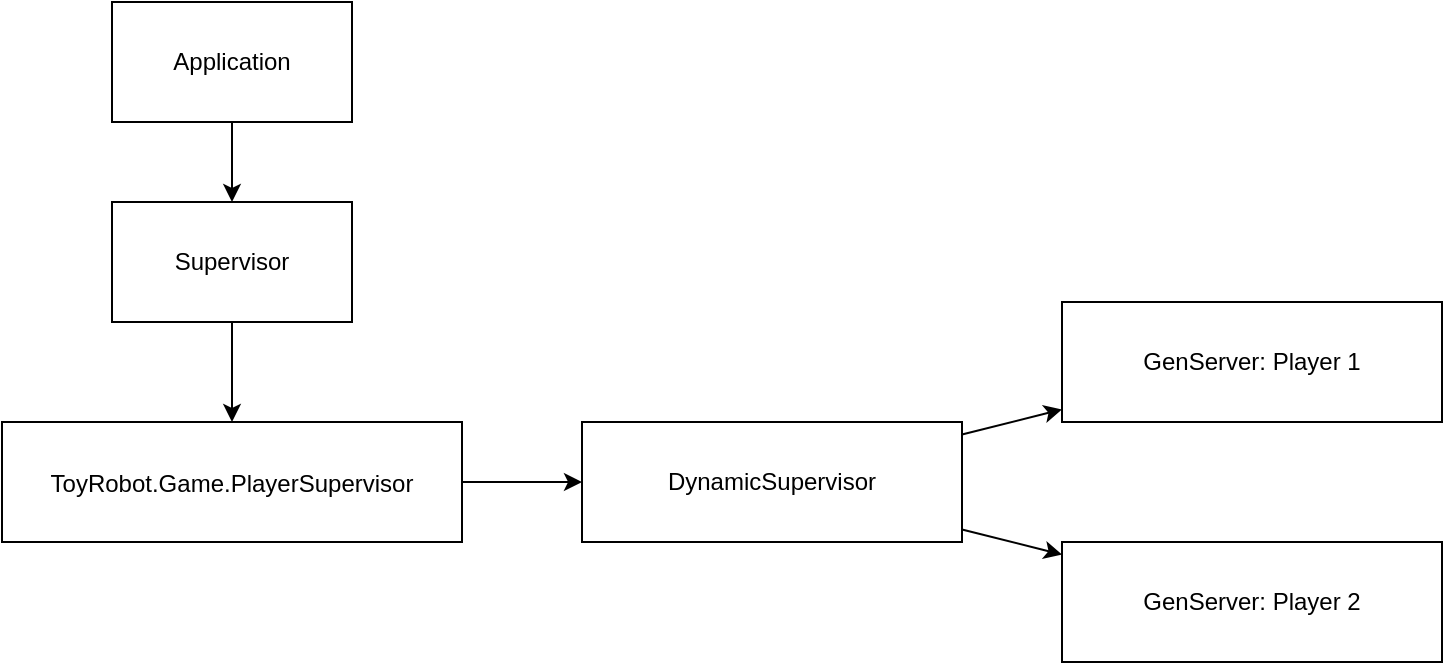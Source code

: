 <mxfile version="20.3.6" type="github">
  <diagram id="sDCgQUThUlEmUY2Jjlad" name="Page-1">
    <mxGraphModel dx="786" dy="444" grid="1" gridSize="10" guides="1" tooltips="1" connect="1" arrows="1" fold="1" page="1" pageScale="1" pageWidth="850" pageHeight="1100" math="0" shadow="0">
      <root>
        <mxCell id="0" />
        <mxCell id="1" parent="0" />
        <mxCell id="51vX7ljYIE3y3LlCxVDq-1" value="Application" style="rounded=0;whiteSpace=wrap;html=1;" vertex="1" parent="1">
          <mxGeometry x="95" y="40" width="120" height="60" as="geometry" />
        </mxCell>
        <mxCell id="51vX7ljYIE3y3LlCxVDq-2" value="&lt;div style=&quot;line-height: 18px;&quot;&gt;ToyRobot.Game.PlayerSupervisor&lt;/div&gt;" style="rounded=0;whiteSpace=wrap;html=1;" vertex="1" parent="1">
          <mxGeometry x="40" y="250" width="230" height="60" as="geometry" />
        </mxCell>
        <mxCell id="51vX7ljYIE3y3LlCxVDq-3" value="" style="endArrow=classic;html=1;rounded=0;" edge="1" parent="1" source="51vX7ljYIE3y3LlCxVDq-1" target="51vX7ljYIE3y3LlCxVDq-5">
          <mxGeometry width="50" height="50" relative="1" as="geometry">
            <mxPoint x="120" y="130" as="sourcePoint" />
            <mxPoint x="430" y="220" as="targetPoint" />
          </mxGeometry>
        </mxCell>
        <mxCell id="51vX7ljYIE3y3LlCxVDq-4" value="DynamicSupervisor" style="rounded=0;whiteSpace=wrap;html=1;" vertex="1" parent="1">
          <mxGeometry x="330" y="250" width="190" height="60" as="geometry" />
        </mxCell>
        <mxCell id="51vX7ljYIE3y3LlCxVDq-5" value="Supervisor" style="rounded=0;whiteSpace=wrap;html=1;" vertex="1" parent="1">
          <mxGeometry x="95" y="140" width="120" height="60" as="geometry" />
        </mxCell>
        <mxCell id="51vX7ljYIE3y3LlCxVDq-8" value="" style="endArrow=classic;html=1;rounded=0;" edge="1" parent="1" source="51vX7ljYIE3y3LlCxVDq-5" target="51vX7ljYIE3y3LlCxVDq-2">
          <mxGeometry width="50" height="50" relative="1" as="geometry">
            <mxPoint x="380" y="260" as="sourcePoint" />
            <mxPoint x="430" y="210" as="targetPoint" />
          </mxGeometry>
        </mxCell>
        <mxCell id="51vX7ljYIE3y3LlCxVDq-9" value="" style="endArrow=classic;html=1;rounded=0;" edge="1" parent="1" source="51vX7ljYIE3y3LlCxVDq-2" target="51vX7ljYIE3y3LlCxVDq-4">
          <mxGeometry width="50" height="50" relative="1" as="geometry">
            <mxPoint x="380" y="260" as="sourcePoint" />
            <mxPoint x="430" y="210" as="targetPoint" />
          </mxGeometry>
        </mxCell>
        <mxCell id="51vX7ljYIE3y3LlCxVDq-10" value="GenServer: Player 1" style="rounded=0;whiteSpace=wrap;html=1;" vertex="1" parent="1">
          <mxGeometry x="570" y="190" width="190" height="60" as="geometry" />
        </mxCell>
        <mxCell id="51vX7ljYIE3y3LlCxVDq-11" value="" style="endArrow=classic;html=1;rounded=0;" edge="1" parent="1" source="51vX7ljYIE3y3LlCxVDq-4" target="51vX7ljYIE3y3LlCxVDq-10">
          <mxGeometry width="50" height="50" relative="1" as="geometry">
            <mxPoint x="380" y="260" as="sourcePoint" />
            <mxPoint x="430" y="210" as="targetPoint" />
          </mxGeometry>
        </mxCell>
        <mxCell id="51vX7ljYIE3y3LlCxVDq-12" value="GenServer: Player 2" style="rounded=0;whiteSpace=wrap;html=1;" vertex="1" parent="1">
          <mxGeometry x="570" y="310" width="190" height="60" as="geometry" />
        </mxCell>
        <mxCell id="51vX7ljYIE3y3LlCxVDq-13" value="" style="endArrow=classic;html=1;rounded=0;" edge="1" parent="1" source="51vX7ljYIE3y3LlCxVDq-4" target="51vX7ljYIE3y3LlCxVDq-12">
          <mxGeometry width="50" height="50" relative="1" as="geometry">
            <mxPoint x="380" y="260" as="sourcePoint" />
            <mxPoint x="430" y="210" as="targetPoint" />
          </mxGeometry>
        </mxCell>
      </root>
    </mxGraphModel>
  </diagram>
</mxfile>
